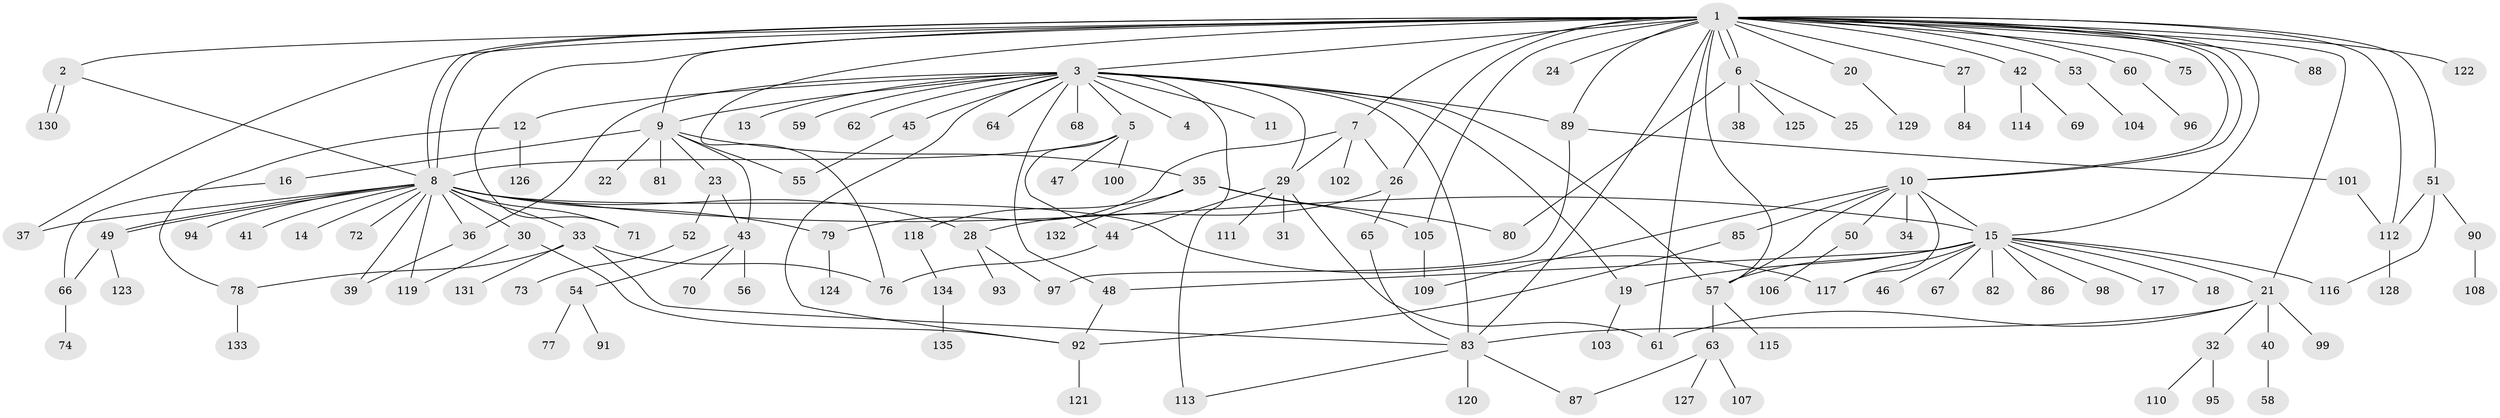 // coarse degree distribution, {30: 0.00980392156862745, 2: 0.1568627450980392, 24: 0.00980392156862745, 1: 0.5392156862745098, 4: 0.10784313725490197, 5: 0.0196078431372549, 6: 0.00980392156862745, 19: 0.00980392156862745, 8: 0.00980392156862745, 7: 0.029411764705882353, 18: 0.00980392156862745, 3: 0.08823529411764706}
// Generated by graph-tools (version 1.1) at 2025/23/03/03/25 07:23:49]
// undirected, 135 vertices, 187 edges
graph export_dot {
graph [start="1"]
  node [color=gray90,style=filled];
  1;
  2;
  3;
  4;
  5;
  6;
  7;
  8;
  9;
  10;
  11;
  12;
  13;
  14;
  15;
  16;
  17;
  18;
  19;
  20;
  21;
  22;
  23;
  24;
  25;
  26;
  27;
  28;
  29;
  30;
  31;
  32;
  33;
  34;
  35;
  36;
  37;
  38;
  39;
  40;
  41;
  42;
  43;
  44;
  45;
  46;
  47;
  48;
  49;
  50;
  51;
  52;
  53;
  54;
  55;
  56;
  57;
  58;
  59;
  60;
  61;
  62;
  63;
  64;
  65;
  66;
  67;
  68;
  69;
  70;
  71;
  72;
  73;
  74;
  75;
  76;
  77;
  78;
  79;
  80;
  81;
  82;
  83;
  84;
  85;
  86;
  87;
  88;
  89;
  90;
  91;
  92;
  93;
  94;
  95;
  96;
  97;
  98;
  99;
  100;
  101;
  102;
  103;
  104;
  105;
  106;
  107;
  108;
  109;
  110;
  111;
  112;
  113;
  114;
  115;
  116;
  117;
  118;
  119;
  120;
  121;
  122;
  123;
  124;
  125;
  126;
  127;
  128;
  129;
  130;
  131;
  132;
  133;
  134;
  135;
  1 -- 2;
  1 -- 3;
  1 -- 6;
  1 -- 6;
  1 -- 7;
  1 -- 8;
  1 -- 8;
  1 -- 9;
  1 -- 10;
  1 -- 10;
  1 -- 15;
  1 -- 20;
  1 -- 21;
  1 -- 24;
  1 -- 26;
  1 -- 27;
  1 -- 37;
  1 -- 42;
  1 -- 51;
  1 -- 53;
  1 -- 57;
  1 -- 60;
  1 -- 61;
  1 -- 71;
  1 -- 75;
  1 -- 76;
  1 -- 83;
  1 -- 88;
  1 -- 89;
  1 -- 105;
  1 -- 112;
  1 -- 122;
  2 -- 8;
  2 -- 130;
  2 -- 130;
  3 -- 4;
  3 -- 5;
  3 -- 9;
  3 -- 11;
  3 -- 12;
  3 -- 13;
  3 -- 19;
  3 -- 29;
  3 -- 36;
  3 -- 45;
  3 -- 48;
  3 -- 57;
  3 -- 59;
  3 -- 62;
  3 -- 64;
  3 -- 68;
  3 -- 83;
  3 -- 89;
  3 -- 92;
  3 -- 113;
  5 -- 8;
  5 -- 44;
  5 -- 47;
  5 -- 100;
  6 -- 25;
  6 -- 38;
  6 -- 80;
  6 -- 125;
  7 -- 26;
  7 -- 29;
  7 -- 79;
  7 -- 102;
  8 -- 14;
  8 -- 15;
  8 -- 28;
  8 -- 30;
  8 -- 33;
  8 -- 36;
  8 -- 37;
  8 -- 39;
  8 -- 41;
  8 -- 49;
  8 -- 49;
  8 -- 71;
  8 -- 72;
  8 -- 79;
  8 -- 94;
  8 -- 117;
  8 -- 119;
  9 -- 16;
  9 -- 22;
  9 -- 23;
  9 -- 35;
  9 -- 43;
  9 -- 55;
  9 -- 81;
  10 -- 15;
  10 -- 34;
  10 -- 50;
  10 -- 57;
  10 -- 85;
  10 -- 109;
  10 -- 117;
  12 -- 78;
  12 -- 126;
  15 -- 17;
  15 -- 18;
  15 -- 19;
  15 -- 21;
  15 -- 46;
  15 -- 48;
  15 -- 57;
  15 -- 67;
  15 -- 82;
  15 -- 86;
  15 -- 98;
  15 -- 116;
  15 -- 117;
  16 -- 66;
  19 -- 103;
  20 -- 129;
  21 -- 32;
  21 -- 40;
  21 -- 61;
  21 -- 83;
  21 -- 99;
  23 -- 43;
  23 -- 52;
  26 -- 28;
  26 -- 65;
  27 -- 84;
  28 -- 93;
  28 -- 97;
  29 -- 31;
  29 -- 44;
  29 -- 61;
  29 -- 111;
  30 -- 92;
  30 -- 119;
  32 -- 95;
  32 -- 110;
  33 -- 76;
  33 -- 78;
  33 -- 83;
  33 -- 131;
  35 -- 80;
  35 -- 105;
  35 -- 118;
  35 -- 132;
  36 -- 39;
  40 -- 58;
  42 -- 69;
  42 -- 114;
  43 -- 54;
  43 -- 56;
  43 -- 70;
  44 -- 76;
  45 -- 55;
  48 -- 92;
  49 -- 66;
  49 -- 123;
  50 -- 106;
  51 -- 90;
  51 -- 112;
  51 -- 116;
  52 -- 73;
  53 -- 104;
  54 -- 77;
  54 -- 91;
  57 -- 63;
  57 -- 115;
  60 -- 96;
  63 -- 87;
  63 -- 107;
  63 -- 127;
  65 -- 83;
  66 -- 74;
  78 -- 133;
  79 -- 124;
  83 -- 87;
  83 -- 113;
  83 -- 120;
  85 -- 92;
  89 -- 97;
  89 -- 101;
  90 -- 108;
  92 -- 121;
  101 -- 112;
  105 -- 109;
  112 -- 128;
  118 -- 134;
  134 -- 135;
}
